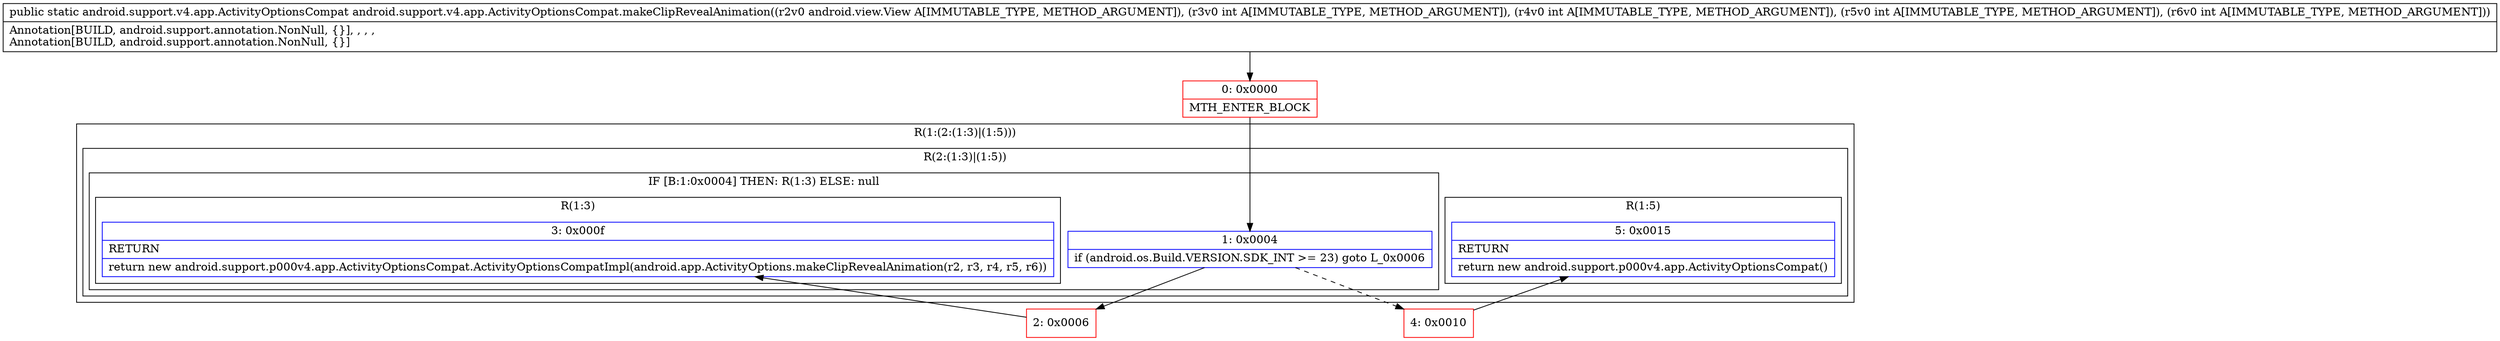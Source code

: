 digraph "CFG forandroid.support.v4.app.ActivityOptionsCompat.makeClipRevealAnimation(Landroid\/view\/View;IIII)Landroid\/support\/v4\/app\/ActivityOptionsCompat;" {
subgraph cluster_Region_53118657 {
label = "R(1:(2:(1:3)|(1:5)))";
node [shape=record,color=blue];
subgraph cluster_Region_561325506 {
label = "R(2:(1:3)|(1:5))";
node [shape=record,color=blue];
subgraph cluster_IfRegion_881861759 {
label = "IF [B:1:0x0004] THEN: R(1:3) ELSE: null";
node [shape=record,color=blue];
Node_1 [shape=record,label="{1\:\ 0x0004|if (android.os.Build.VERSION.SDK_INT \>= 23) goto L_0x0006\l}"];
subgraph cluster_Region_1203169429 {
label = "R(1:3)";
node [shape=record,color=blue];
Node_3 [shape=record,label="{3\:\ 0x000f|RETURN\l|return new android.support.p000v4.app.ActivityOptionsCompat.ActivityOptionsCompatImpl(android.app.ActivityOptions.makeClipRevealAnimation(r2, r3, r4, r5, r6))\l}"];
}
}
subgraph cluster_Region_285041196 {
label = "R(1:5)";
node [shape=record,color=blue];
Node_5 [shape=record,label="{5\:\ 0x0015|RETURN\l|return new android.support.p000v4.app.ActivityOptionsCompat()\l}"];
}
}
}
Node_0 [shape=record,color=red,label="{0\:\ 0x0000|MTH_ENTER_BLOCK\l}"];
Node_2 [shape=record,color=red,label="{2\:\ 0x0006}"];
Node_4 [shape=record,color=red,label="{4\:\ 0x0010}"];
MethodNode[shape=record,label="{public static android.support.v4.app.ActivityOptionsCompat android.support.v4.app.ActivityOptionsCompat.makeClipRevealAnimation((r2v0 android.view.View A[IMMUTABLE_TYPE, METHOD_ARGUMENT]), (r3v0 int A[IMMUTABLE_TYPE, METHOD_ARGUMENT]), (r4v0 int A[IMMUTABLE_TYPE, METHOD_ARGUMENT]), (r5v0 int A[IMMUTABLE_TYPE, METHOD_ARGUMENT]), (r6v0 int A[IMMUTABLE_TYPE, METHOD_ARGUMENT]))  | Annotation[BUILD, android.support.annotation.NonNull, \{\}], , , , \lAnnotation[BUILD, android.support.annotation.NonNull, \{\}]\l}"];
MethodNode -> Node_0;
Node_1 -> Node_2;
Node_1 -> Node_4[style=dashed];
Node_0 -> Node_1;
Node_2 -> Node_3;
Node_4 -> Node_5;
}

